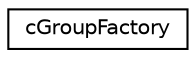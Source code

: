 digraph G
{
  edge [fontname="Helvetica",fontsize="10",labelfontname="Helvetica",labelfontsize="10"];
  node [fontname="Helvetica",fontsize="10",shape=record];
  rankdir="LR";
  Node1 [label="cGroupFactory",height=0.2,width=0.4,color="black", fillcolor="white", style="filled",URL="$classcGroupFactory.html"];
}
